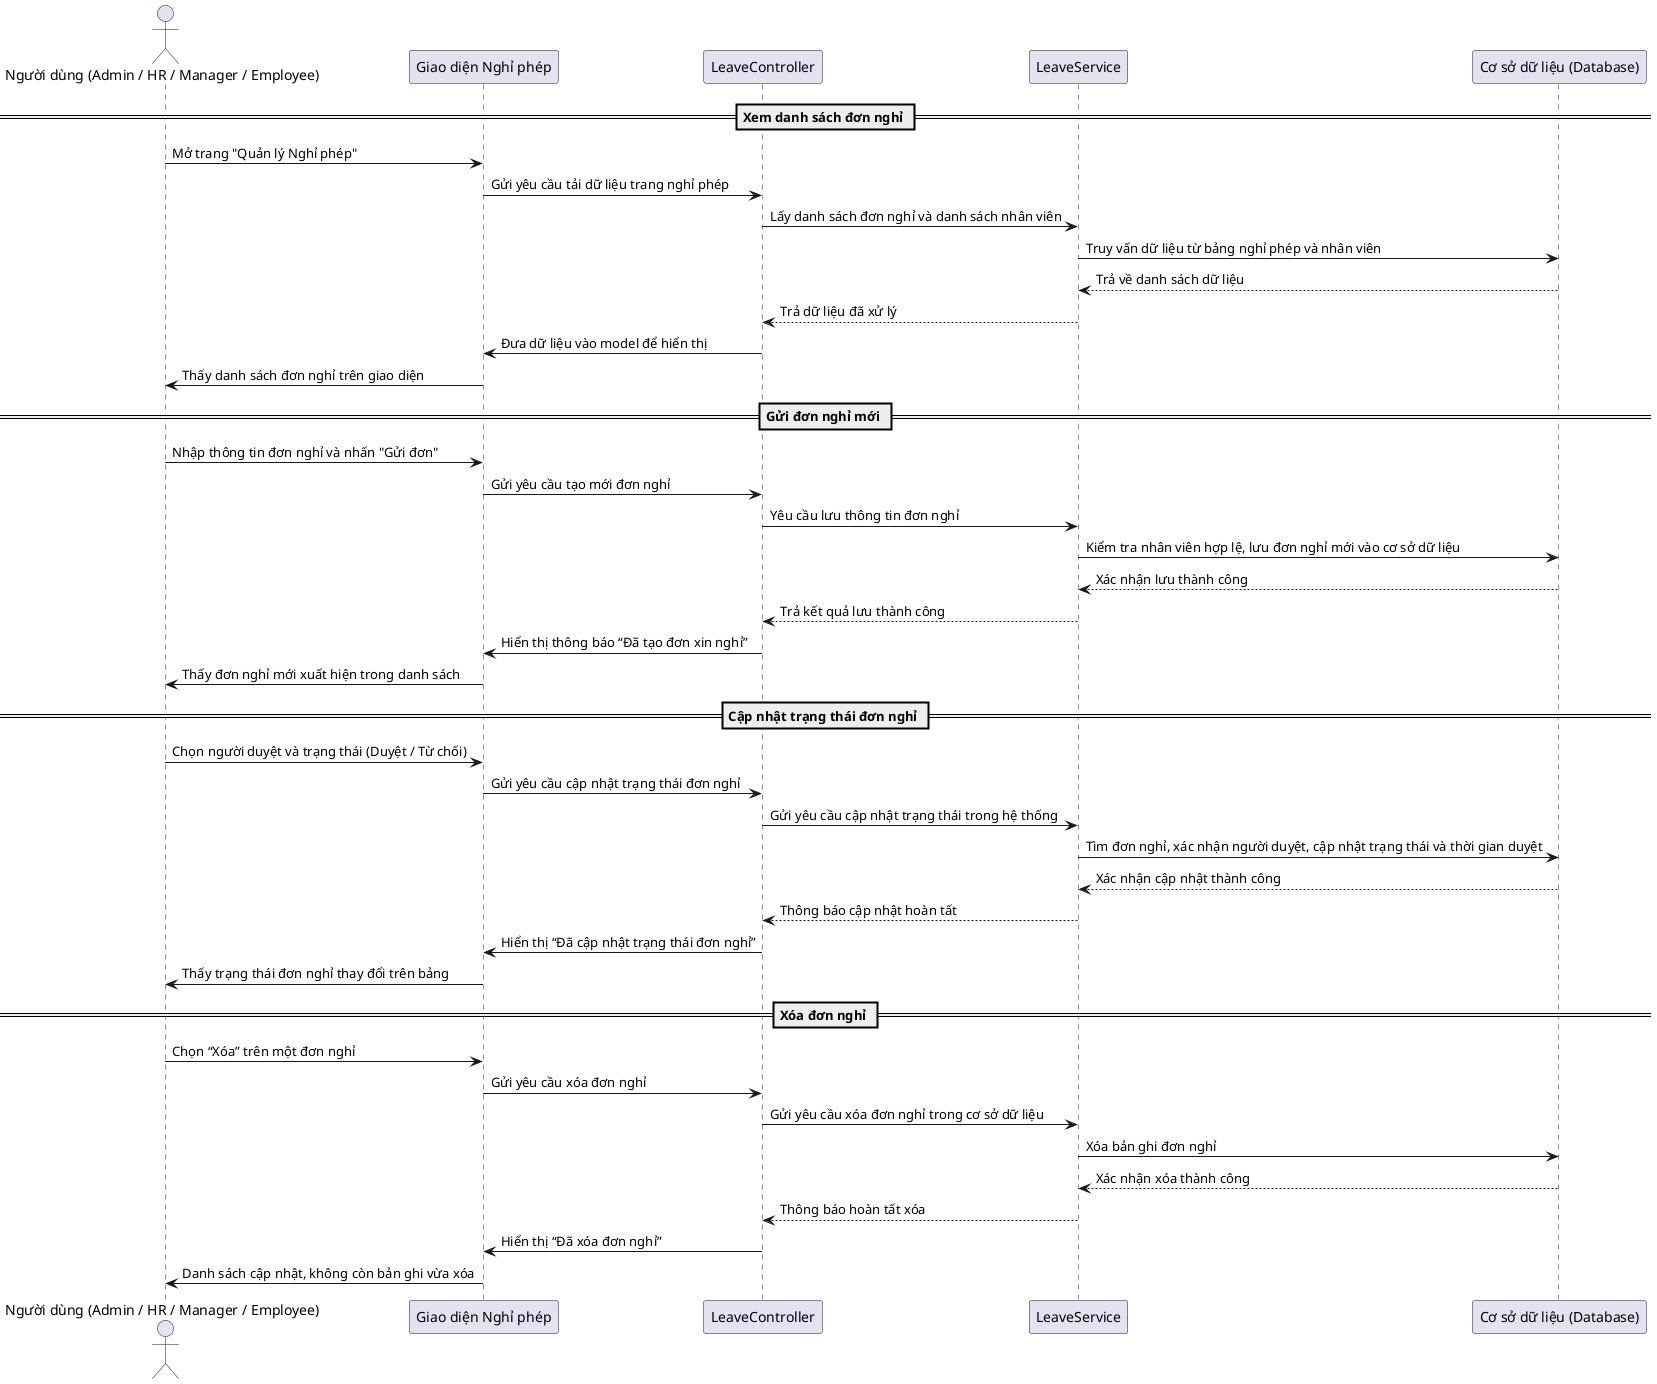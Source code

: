 @startuml
actor "Người dùng (Admin / HR / Manager / Employee)" as User
participant "Giao diện Nghỉ phép" as View
participant "LeaveController" as Controller
participant "LeaveService" as Service
participant "Cơ sở dữ liệu (Database)" as DB

== Xem danh sách đơn nghỉ ==
User -> View: Mở trang "Quản lý Nghỉ phép"
View -> Controller: Gửi yêu cầu tải dữ liệu trang nghỉ phép
Controller -> Service: Lấy danh sách đơn nghỉ và danh sách nhân viên
Service -> DB: Truy vấn dữ liệu từ bảng nghỉ phép và nhân viên
DB --> Service: Trả về danh sách dữ liệu
Service --> Controller: Trả dữ liệu đã xử lý
Controller -> View: Đưa dữ liệu vào model để hiển thị
User <- View: Thấy danh sách đơn nghỉ trên giao diện

== Gửi đơn nghỉ mới ==
User -> View: Nhập thông tin đơn nghỉ và nhấn "Gửi đơn"
View -> Controller: Gửi yêu cầu tạo mới đơn nghỉ
Controller -> Service: Yêu cầu lưu thông tin đơn nghỉ
Service -> DB: Kiểm tra nhân viên hợp lệ, lưu đơn nghỉ mới vào cơ sở dữ liệu
DB --> Service: Xác nhận lưu thành công
Service --> Controller: Trả kết quả lưu thành công
Controller -> View: Hiển thị thông báo “Đã tạo đơn xin nghỉ”
User <- View: Thấy đơn nghỉ mới xuất hiện trong danh sách

== Cập nhật trạng thái đơn nghỉ ==
User -> View: Chọn người duyệt và trạng thái (Duyệt / Từ chối)
View -> Controller: Gửi yêu cầu cập nhật trạng thái đơn nghỉ
Controller -> Service: Gửi yêu cầu cập nhật trạng thái trong hệ thống
Service -> DB: Tìm đơn nghỉ, xác nhận người duyệt, cập nhật trạng thái và thời gian duyệt
DB --> Service: Xác nhận cập nhật thành công
Service --> Controller: Thông báo cập nhật hoàn tất
Controller -> View: Hiển thị “Đã cập nhật trạng thái đơn nghỉ”
User <- View: Thấy trạng thái đơn nghỉ thay đổi trên bảng

== Xóa đơn nghỉ ==
User -> View: Chọn “Xóa” trên một đơn nghỉ
View -> Controller: Gửi yêu cầu xóa đơn nghỉ
Controller -> Service: Gửi yêu cầu xóa đơn nghỉ trong cơ sở dữ liệu
Service -> DB: Xóa bản ghi đơn nghỉ
DB --> Service: Xác nhận xóa thành công
Service --> Controller: Thông báo hoàn tất xóa
Controller -> View: Hiển thị “Đã xóa đơn nghỉ”
User <- View: Danh sách cập nhật, không còn bản ghi vừa xóa
@enduml
